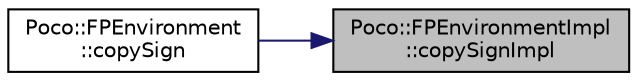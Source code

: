 digraph "Poco::FPEnvironmentImpl::copySignImpl"
{
 // LATEX_PDF_SIZE
  edge [fontname="Helvetica",fontsize="10",labelfontname="Helvetica",labelfontsize="10"];
  node [fontname="Helvetica",fontsize="10",shape=record];
  rankdir="RL";
  Node1 [label="Poco::FPEnvironmentImpl\l::copySignImpl",height=0.2,width=0.4,color="black", fillcolor="grey75", style="filled", fontcolor="black",tooltip=" "];
  Node1 -> Node2 [dir="back",color="midnightblue",fontsize="10",style="solid",fontname="Helvetica"];
  Node2 [label="Poco::FPEnvironment\l::copySign",height=0.2,width=0.4,color="black", fillcolor="white", style="filled",URL="$classPoco_1_1FPEnvironment.html#aa1391ed18988fd977df29369ae72742a",tooltip="Returns true iff the given number is NaN."];
}
